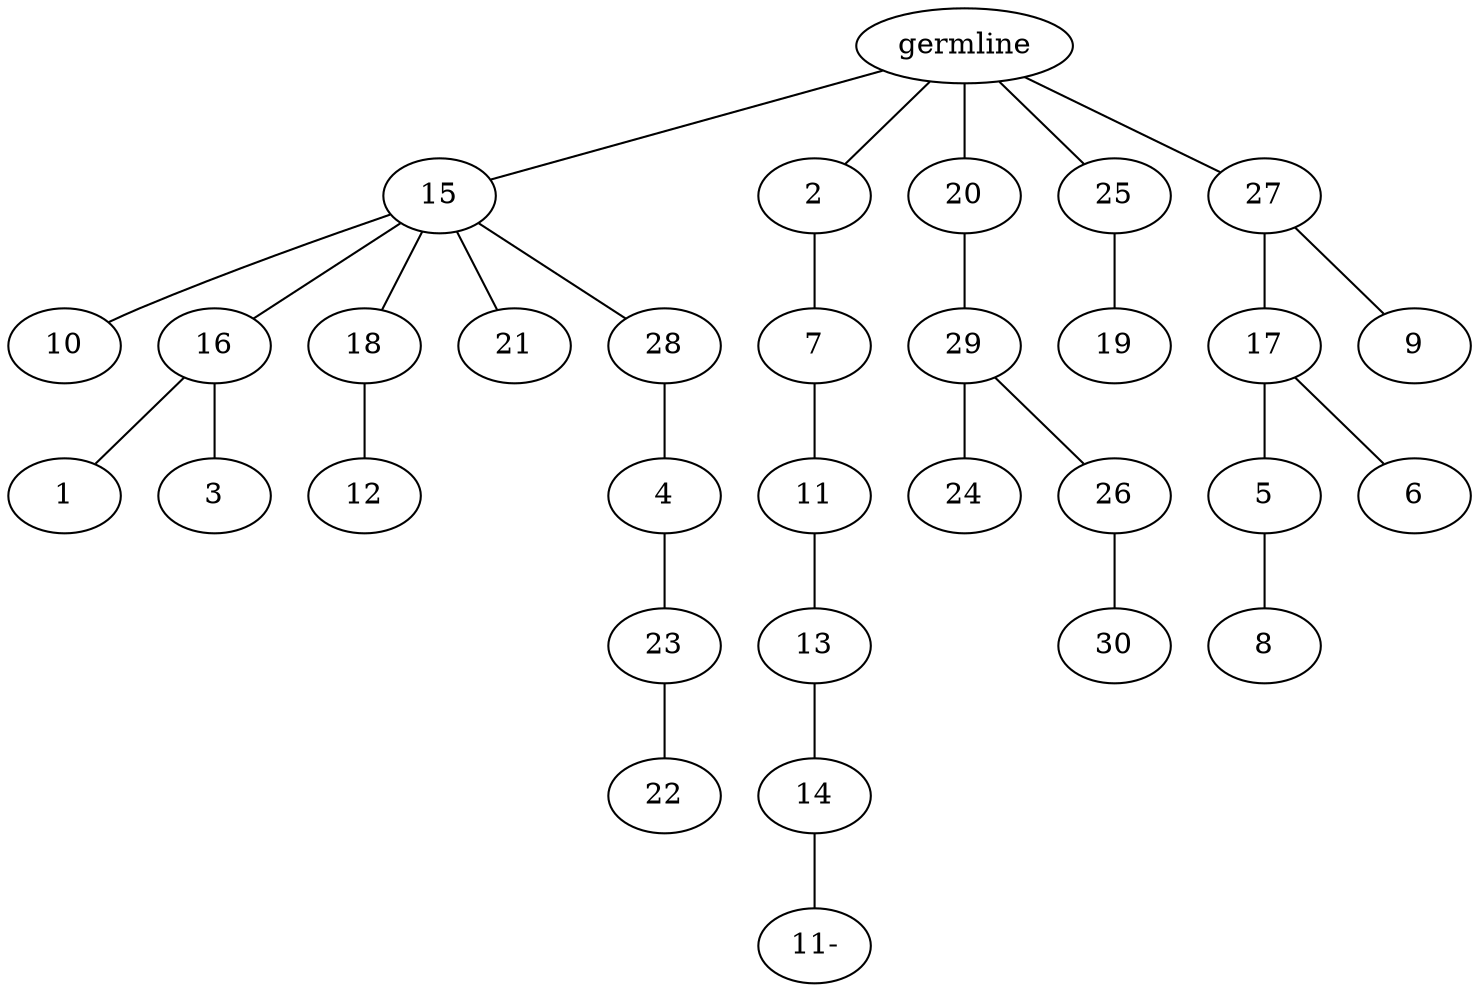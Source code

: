 graph tree {
    "140226813630256" [label="germline"];
    "140226813631552" [label="15"];
    "140226813631936" [label="10"];
    "140226813632032" [label="16"];
    "140226813649008" [label="1"];
    "140226813649152" [label="3"];
    "140226813632272" [label="18"];
    "140226813649872" [label="12"];
    "140226813649728" [label="21"];
    "140226813649392" [label="28"];
    "140226813650688" [label="4"];
    "140226813651264" [label="23"];
    "140226813651696" [label="22"];
    "140226813631840" [label="2"];
    "140226813650784" [label="7"];
    "140226813652224" [label="11"];
    "140226813652704" [label="13"];
    "140226813653200" [label="14"];
    "140226813523040" [label="11-"];
    "140226813651168" [label="20"];
    "140226813652368" [label="29"];
    "140226813653968" [label="24"];
    "140226813654064" [label="26"];
    "140226813654688" [label="30"];
    "140226813652512" [label="25"];
    "140226813654352" [label="19"];
    "140226813650256" [label="27"];
    "140226813655552" [label="17"];
    "140226813656080" [label="5"];
    "140226813656512" [label="8"];
    "140226813656416" [label="6"];
    "140226813655744" [label="9"];
    "140226813630256" -- "140226813631552";
    "140226813630256" -- "140226813631840";
    "140226813630256" -- "140226813651168";
    "140226813630256" -- "140226813652512";
    "140226813630256" -- "140226813650256";
    "140226813631552" -- "140226813631936";
    "140226813631552" -- "140226813632032";
    "140226813631552" -- "140226813632272";
    "140226813631552" -- "140226813649728";
    "140226813631552" -- "140226813649392";
    "140226813632032" -- "140226813649008";
    "140226813632032" -- "140226813649152";
    "140226813632272" -- "140226813649872";
    "140226813649392" -- "140226813650688";
    "140226813650688" -- "140226813651264";
    "140226813651264" -- "140226813651696";
    "140226813631840" -- "140226813650784";
    "140226813650784" -- "140226813652224";
    "140226813652224" -- "140226813652704";
    "140226813652704" -- "140226813653200";
    "140226813653200" -- "140226813523040";
    "140226813651168" -- "140226813652368";
    "140226813652368" -- "140226813653968";
    "140226813652368" -- "140226813654064";
    "140226813654064" -- "140226813654688";
    "140226813652512" -- "140226813654352";
    "140226813650256" -- "140226813655552";
    "140226813650256" -- "140226813655744";
    "140226813655552" -- "140226813656080";
    "140226813655552" -- "140226813656416";
    "140226813656080" -- "140226813656512";
}
